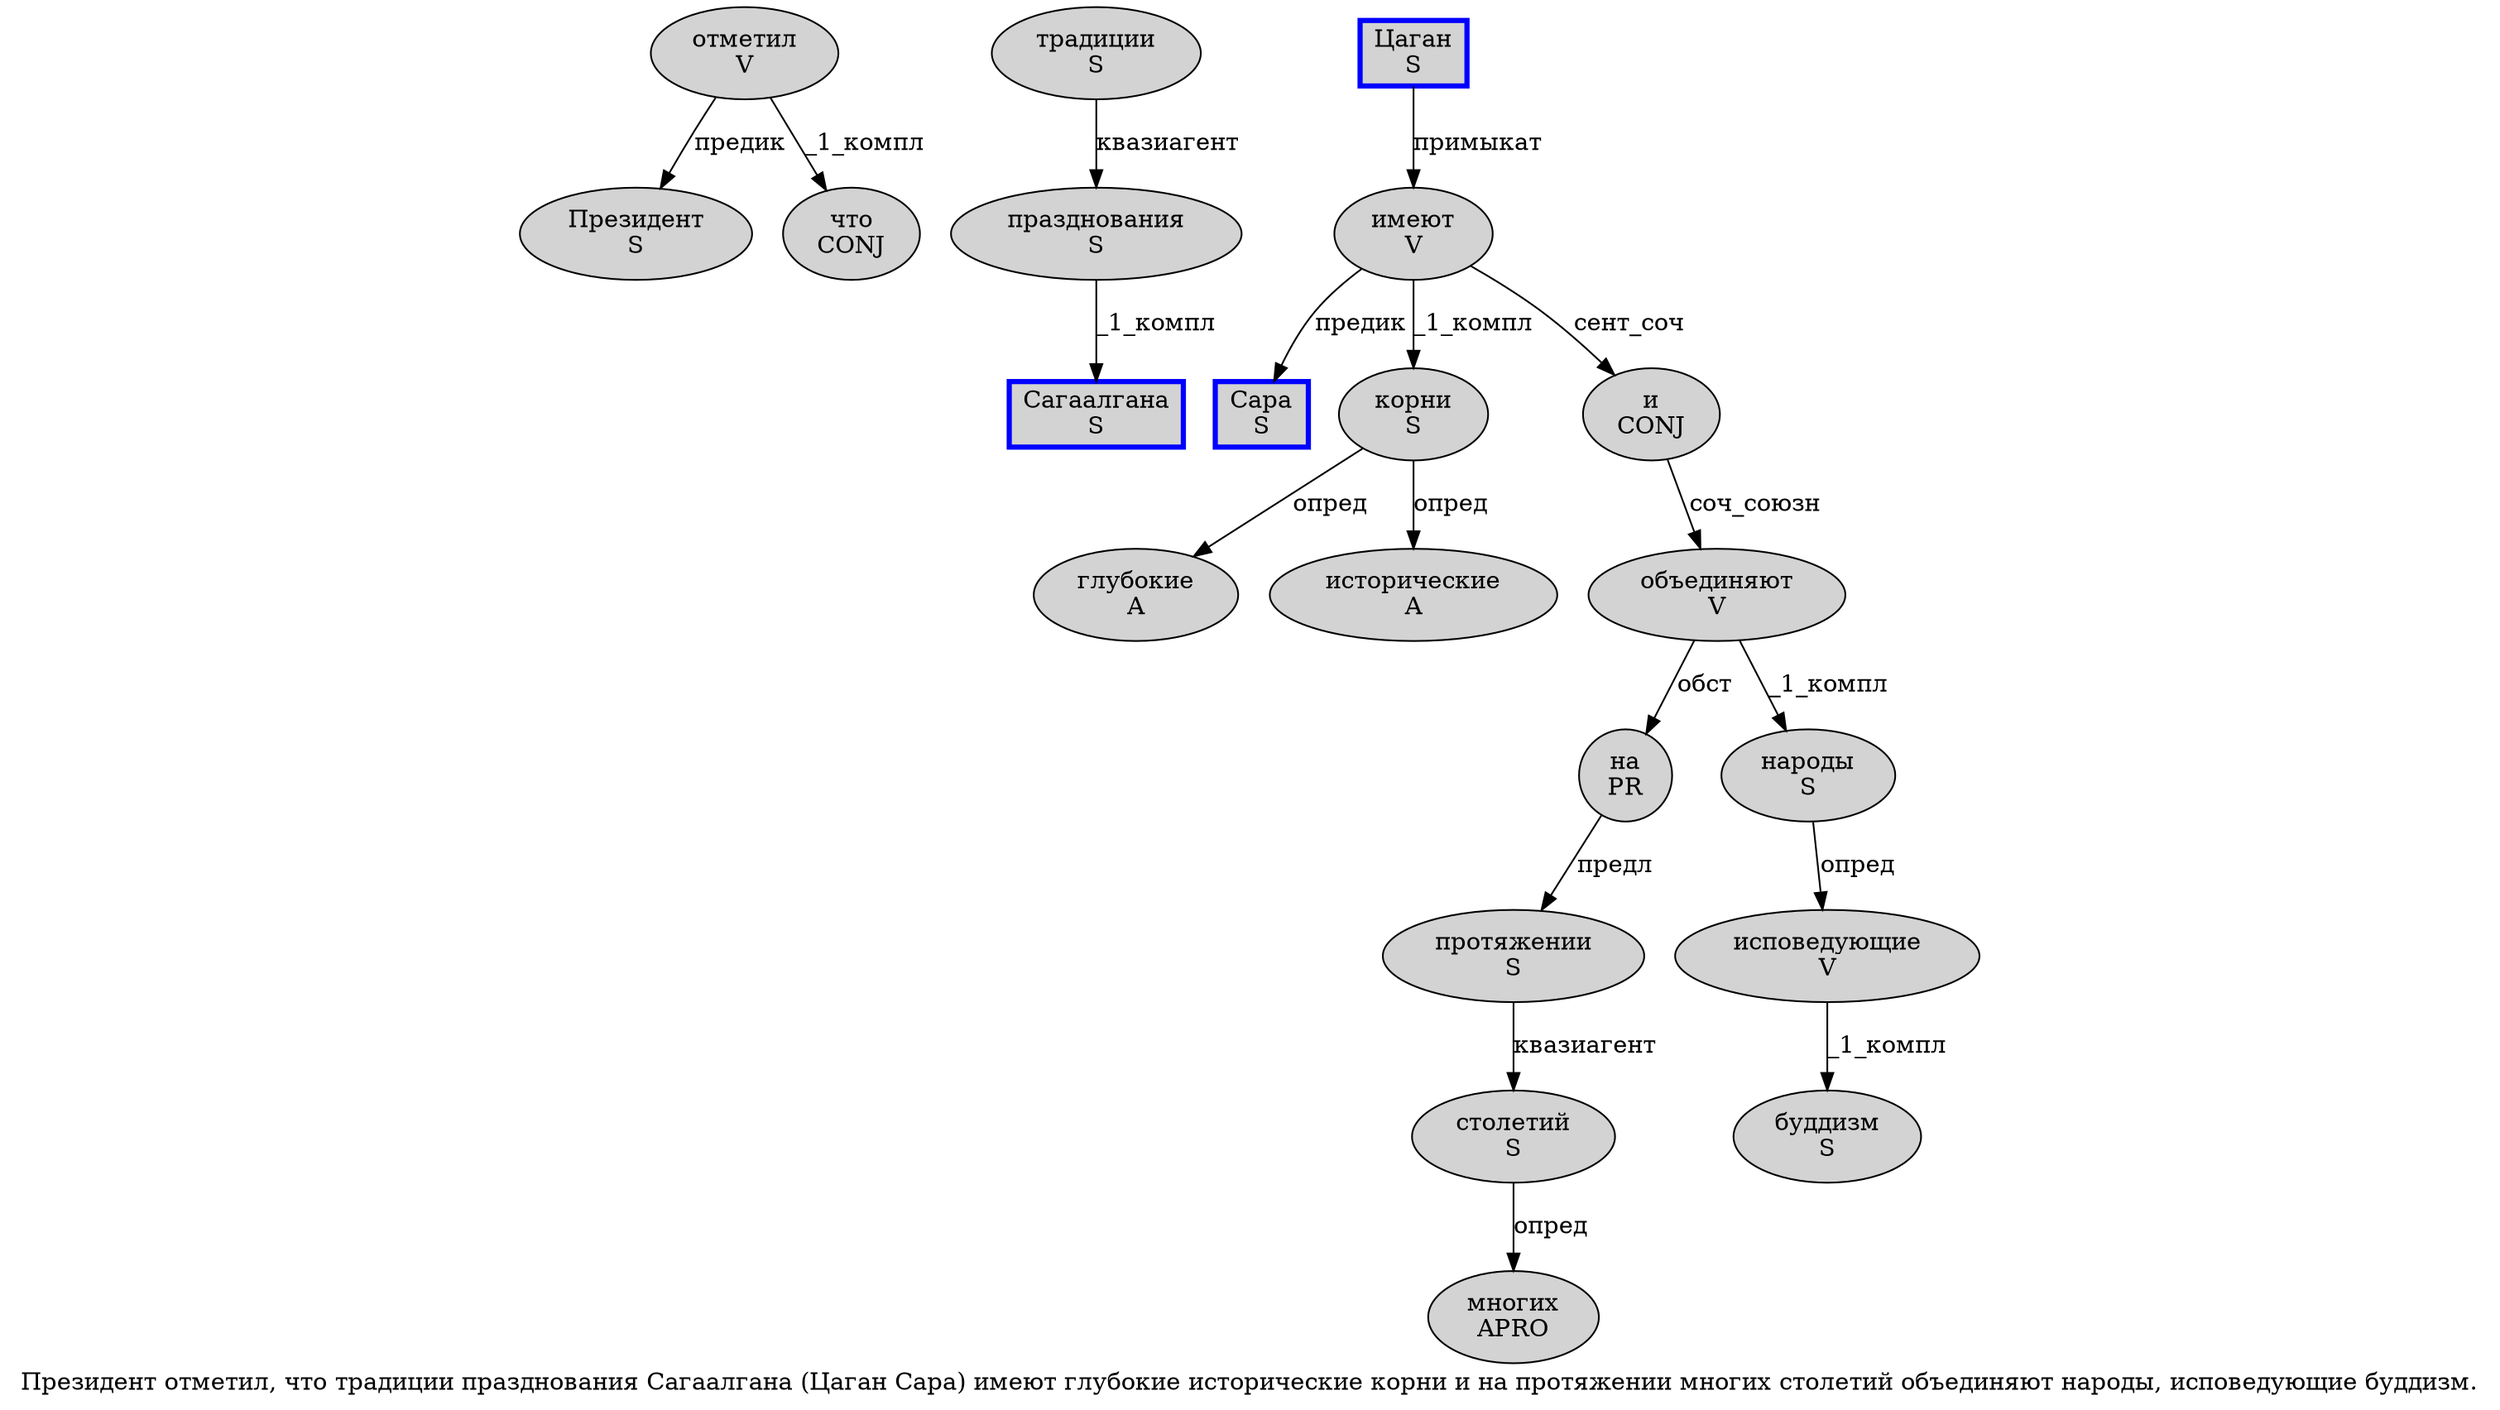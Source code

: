 digraph SENTENCE_1168 {
	graph [label="Президент отметил, что традиции празднования Сагаалгана (Цаган Сара) имеют глубокие исторические корни и на протяжении многих столетий объединяют народы, исповедующие буддизм."]
	node [style=filled]
		0 [label="Президент
S" color="" fillcolor=lightgray penwidth=1 shape=ellipse]
		1 [label="отметил
V" color="" fillcolor=lightgray penwidth=1 shape=ellipse]
		3 [label="что
CONJ" color="" fillcolor=lightgray penwidth=1 shape=ellipse]
		4 [label="традиции
S" color="" fillcolor=lightgray penwidth=1 shape=ellipse]
		5 [label="празднования
S" color="" fillcolor=lightgray penwidth=1 shape=ellipse]
		6 [label="Сагаалгана
S" color=blue fillcolor=lightgray penwidth=3 shape=box]
		8 [label="Цаган
S" color=blue fillcolor=lightgray penwidth=3 shape=box]
		9 [label="Сара
S" color=blue fillcolor=lightgray penwidth=3 shape=box]
		11 [label="имеют
V" color="" fillcolor=lightgray penwidth=1 shape=ellipse]
		12 [label="глубокие
A" color="" fillcolor=lightgray penwidth=1 shape=ellipse]
		13 [label="исторические
A" color="" fillcolor=lightgray penwidth=1 shape=ellipse]
		14 [label="корни
S" color="" fillcolor=lightgray penwidth=1 shape=ellipse]
		15 [label="и
CONJ" color="" fillcolor=lightgray penwidth=1 shape=ellipse]
		16 [label="на
PR" color="" fillcolor=lightgray penwidth=1 shape=ellipse]
		17 [label="протяжении
S" color="" fillcolor=lightgray penwidth=1 shape=ellipse]
		18 [label="многих
APRO" color="" fillcolor=lightgray penwidth=1 shape=ellipse]
		19 [label="столетий
S" color="" fillcolor=lightgray penwidth=1 shape=ellipse]
		20 [label="объединяют
V" color="" fillcolor=lightgray penwidth=1 shape=ellipse]
		21 [label="народы
S" color="" fillcolor=lightgray penwidth=1 shape=ellipse]
		23 [label="исповедующие
V" color="" fillcolor=lightgray penwidth=1 shape=ellipse]
		24 [label="буддизм
S" color="" fillcolor=lightgray penwidth=1 shape=ellipse]
			5 -> 6 [label="_1_компл"]
			23 -> 24 [label="_1_компл"]
			8 -> 11 [label="примыкат"]
			15 -> 20 [label="соч_союзн"]
			20 -> 16 [label="обст"]
			20 -> 21 [label="_1_компл"]
			4 -> 5 [label="квазиагент"]
			1 -> 0 [label="предик"]
			1 -> 3 [label="_1_компл"]
			14 -> 12 [label="опред"]
			14 -> 13 [label="опред"]
			19 -> 18 [label="опред"]
			11 -> 9 [label="предик"]
			11 -> 14 [label="_1_компл"]
			11 -> 15 [label="сент_соч"]
			17 -> 19 [label="квазиагент"]
			16 -> 17 [label="предл"]
			21 -> 23 [label="опред"]
}